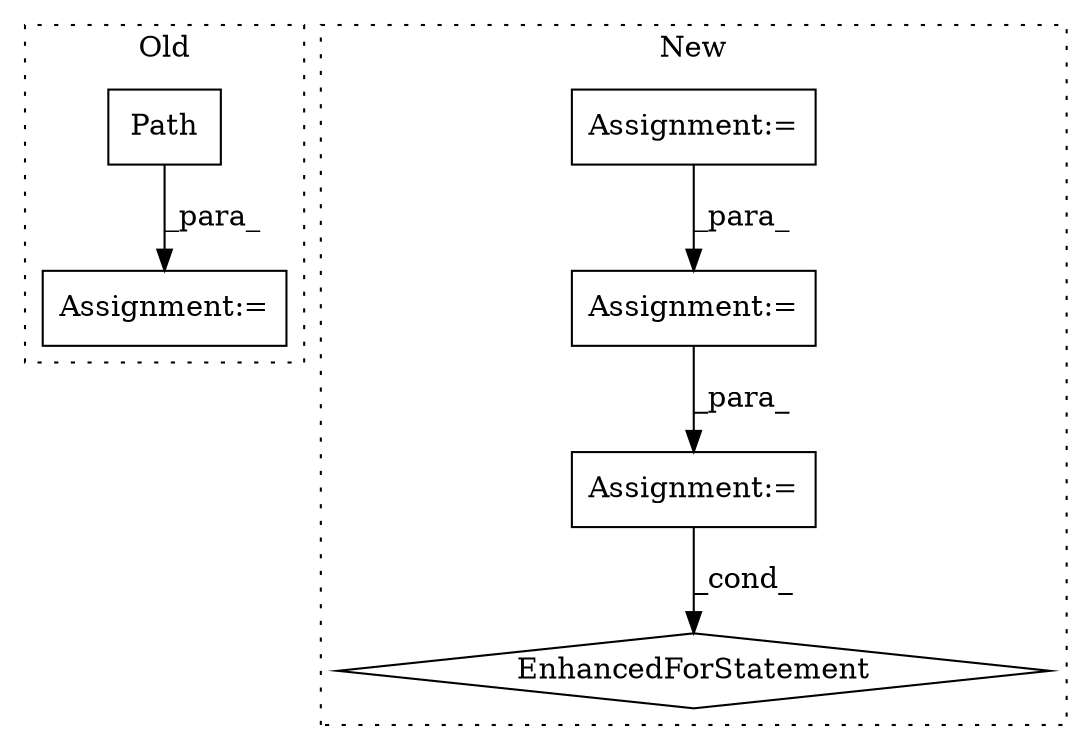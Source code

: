 digraph G {
subgraph cluster0 {
1 [label="Path" a="32" s="2017,2047" l="5,1" shape="box"];
3 [label="Assignment:=" a="7" s="2123" l="1" shape="box"];
label = "Old";
style="dotted";
}
subgraph cluster1 {
2 [label="EnhancedForStatement" a="70" s="2012,2082" l="53,2" shape="diamond"];
4 [label="Assignment:=" a="7" s="1888" l="1" shape="box"];
5 [label="Assignment:=" a="7" s="2012,2082" l="53,2" shape="box"];
6 [label="Assignment:=" a="7" s="1978" l="1" shape="box"];
label = "New";
style="dotted";
}
1 -> 3 [label="_para_"];
4 -> 6 [label="_para_"];
5 -> 2 [label="_cond_"];
6 -> 5 [label="_para_"];
}